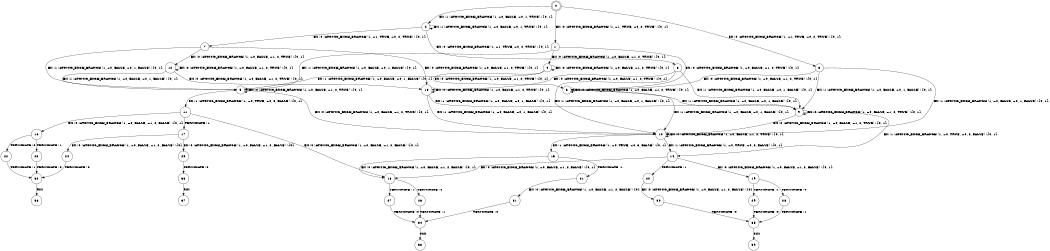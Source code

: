 digraph BCG {
size = "7, 10.5";
center = TRUE;
node [shape = circle];
0 [peripheries = 2];
0 -> 1 [label = "EX !0 !ATOMIC_EXCH_BRANCH (1, +1, TRUE, +0, 2, TRUE) !{0, 1}"];
0 -> 2 [label = "EX !1 !ATOMIC_EXCH_BRANCH (1, +0, FALSE, +0, 1, TRUE) !{0, 1}"];
0 -> 3 [label = "EX !0 !ATOMIC_EXCH_BRANCH (1, +1, TRUE, +0, 2, TRUE) !{0, 1}"];
1 -> 4 [label = "EX !0 !ATOMIC_EXCH_BRANCH (1, +0, FALSE, +1, 2, TRUE) !{0, 1}"];
1 -> 5 [label = "EX !1 !ATOMIC_EXCH_BRANCH (1, +0, FALSE, +0, 1, FALSE) !{0, 1}"];
1 -> 6 [label = "EX !0 !ATOMIC_EXCH_BRANCH (1, +0, FALSE, +1, 2, TRUE) !{0, 1}"];
2 -> 2 [label = "EX !1 !ATOMIC_EXCH_BRANCH (1, +0, FALSE, +0, 1, TRUE) !{0, 1}"];
2 -> 7 [label = "EX !0 !ATOMIC_EXCH_BRANCH (1, +1, TRUE, +0, 2, TRUE) !{0, 1}"];
2 -> 8 [label = "EX !0 !ATOMIC_EXCH_BRANCH (1, +1, TRUE, +0, 2, TRUE) !{0, 1}"];
3 -> 9 [label = "EX !1 !ATOMIC_EXCH_BRANCH (1, +0, FALSE, +0, 1, FALSE) !{0, 1}"];
3 -> 6 [label = "EX !0 !ATOMIC_EXCH_BRANCH (1, +0, FALSE, +1, 2, TRUE) !{0, 1}"];
3 -> 10 [label = "EX !1 !ATOMIC_EXCH_BRANCH (1, +0, FALSE, +0, 1, FALSE) !{0, 1}"];
4 -> 4 [label = "EX !0 !ATOMIC_EXCH_BRANCH (1, +0, FALSE, +1, 2, TRUE) !{0, 1}"];
4 -> 5 [label = "EX !1 !ATOMIC_EXCH_BRANCH (1, +0, FALSE, +0, 1, FALSE) !{0, 1}"];
4 -> 6 [label = "EX !0 !ATOMIC_EXCH_BRANCH (1, +0, FALSE, +1, 2, TRUE) !{0, 1}"];
5 -> 5 [label = "EX !0 !ATOMIC_EXCH_BRANCH (1, +0, FALSE, +1, 2, TRUE) !{0, 1}"];
5 -> 11 [label = "EX !1 !ATOMIC_EXCH_BRANCH (1, +0, TRUE, +0, 3, FALSE) !{0, 1}"];
5 -> 10 [label = "EX !0 !ATOMIC_EXCH_BRANCH (1, +0, FALSE, +1, 2, TRUE) !{0, 1}"];
6 -> 9 [label = "EX !1 !ATOMIC_EXCH_BRANCH (1, +0, FALSE, +0, 1, FALSE) !{0, 1}"];
6 -> 6 [label = "EX !0 !ATOMIC_EXCH_BRANCH (1, +0, FALSE, +1, 2, TRUE) !{0, 1}"];
6 -> 10 [label = "EX !1 !ATOMIC_EXCH_BRANCH (1, +0, FALSE, +0, 1, FALSE) !{0, 1}"];
7 -> 12 [label = "EX !0 !ATOMIC_EXCH_BRANCH (1, +0, FALSE, +1, 2, TRUE) !{0, 1}"];
7 -> 5 [label = "EX !1 !ATOMIC_EXCH_BRANCH (1, +0, FALSE, +0, 1, FALSE) !{0, 1}"];
7 -> 13 [label = "EX !0 !ATOMIC_EXCH_BRANCH (1, +0, FALSE, +1, 2, TRUE) !{0, 1}"];
8 -> 9 [label = "EX !1 !ATOMIC_EXCH_BRANCH (1, +0, FALSE, +0, 1, FALSE) !{0, 1}"];
8 -> 13 [label = "EX !0 !ATOMIC_EXCH_BRANCH (1, +0, FALSE, +1, 2, TRUE) !{0, 1}"];
8 -> 10 [label = "EX !1 !ATOMIC_EXCH_BRANCH (1, +0, FALSE, +0, 1, FALSE) !{0, 1}"];
9 -> 9 [label = "EX !0 !ATOMIC_EXCH_BRANCH (1, +0, FALSE, +1, 2, TRUE) !{0, 1}"];
9 -> 14 [label = "EX !1 !ATOMIC_EXCH_BRANCH (1, +0, TRUE, +0, 3, FALSE) !{0, 1}"];
9 -> 10 [label = "EX !0 !ATOMIC_EXCH_BRANCH (1, +0, FALSE, +1, 2, TRUE) !{0, 1}"];
10 -> 14 [label = "EX !1 !ATOMIC_EXCH_BRANCH (1, +0, TRUE, +0, 3, FALSE) !{0, 1}"];
10 -> 10 [label = "EX !0 !ATOMIC_EXCH_BRANCH (1, +0, FALSE, +1, 2, TRUE) !{0, 1}"];
10 -> 15 [label = "EX !1 !ATOMIC_EXCH_BRANCH (1, +0, TRUE, +0, 3, FALSE) !{0, 1}"];
11 -> 16 [label = "EX !0 !ATOMIC_EXCH_BRANCH (1, +0, FALSE, +1, 2, FALSE) !{0, 1}"];
11 -> 17 [label = "TERMINATE !1"];
11 -> 18 [label = "EX !0 !ATOMIC_EXCH_BRANCH (1, +0, FALSE, +1, 2, FALSE) !{0, 1}"];
12 -> 12 [label = "EX !0 !ATOMIC_EXCH_BRANCH (1, +0, FALSE, +1, 2, TRUE) !{0, 1}"];
12 -> 5 [label = "EX !1 !ATOMIC_EXCH_BRANCH (1, +0, FALSE, +0, 1, FALSE) !{0, 1}"];
12 -> 13 [label = "EX !0 !ATOMIC_EXCH_BRANCH (1, +0, FALSE, +1, 2, TRUE) !{0, 1}"];
13 -> 9 [label = "EX !1 !ATOMIC_EXCH_BRANCH (1, +0, FALSE, +0, 1, FALSE) !{0, 1}"];
13 -> 13 [label = "EX !0 !ATOMIC_EXCH_BRANCH (1, +0, FALSE, +1, 2, TRUE) !{0, 1}"];
13 -> 10 [label = "EX !1 !ATOMIC_EXCH_BRANCH (1, +0, FALSE, +0, 1, FALSE) !{0, 1}"];
14 -> 19 [label = "EX !0 !ATOMIC_EXCH_BRANCH (1, +0, FALSE, +1, 2, FALSE) !{0, 1}"];
14 -> 20 [label = "TERMINATE !1"];
14 -> 18 [label = "EX !0 !ATOMIC_EXCH_BRANCH (1, +0, FALSE, +1, 2, FALSE) !{0, 1}"];
15 -> 18 [label = "EX !0 !ATOMIC_EXCH_BRANCH (1, +0, FALSE, +1, 2, FALSE) !{0, 1}"];
15 -> 21 [label = "TERMINATE !1"];
16 -> 22 [label = "TERMINATE !0"];
16 -> 23 [label = "TERMINATE !1"];
17 -> 24 [label = "EX !0 !ATOMIC_EXCH_BRANCH (1, +0, FALSE, +1, 2, FALSE) !{0}"];
17 -> 25 [label = "EX !0 !ATOMIC_EXCH_BRANCH (1, +0, FALSE, +1, 2, FALSE) !{0}"];
18 -> 26 [label = "TERMINATE !0"];
18 -> 27 [label = "TERMINATE !1"];
19 -> 28 [label = "TERMINATE !0"];
19 -> 29 [label = "TERMINATE !1"];
20 -> 30 [label = "EX !0 !ATOMIC_EXCH_BRANCH (1, +0, FALSE, +1, 2, FALSE) !{0}"];
21 -> 31 [label = "EX !0 !ATOMIC_EXCH_BRANCH (1, +0, FALSE, +1, 2, FALSE) !{0}"];
22 -> 32 [label = "TERMINATE !1"];
23 -> 32 [label = "TERMINATE !0"];
24 -> 32 [label = "TERMINATE !0"];
25 -> 33 [label = "TERMINATE !0"];
26 -> 34 [label = "TERMINATE !1"];
27 -> 34 [label = "TERMINATE !0"];
28 -> 35 [label = "TERMINATE !1"];
29 -> 35 [label = "TERMINATE !0"];
30 -> 35 [label = "TERMINATE !0"];
31 -> 34 [label = "TERMINATE !0"];
32 -> 36 [label = "exit"];
33 -> 37 [label = "exit"];
34 -> 38 [label = "exit"];
35 -> 39 [label = "exit"];
}
